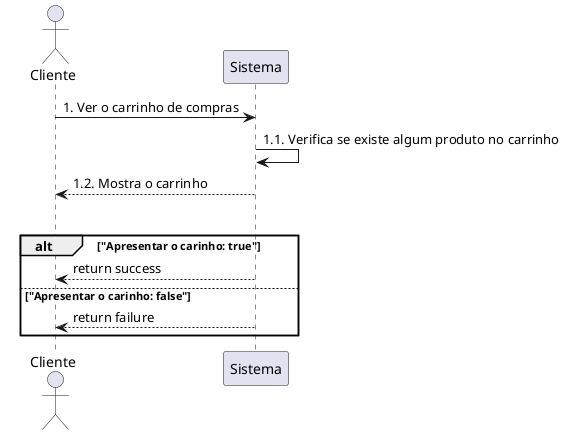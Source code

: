 @startuml
actor Cliente as c
participant "Sistema" as s

c -> s: 1. Ver o carrinho de compras
s -> s: 1.1. Verifica se existe algum produto no carrinho
s --> c: 1.2. Mostra o carrinho
alt
  alt "Apresentar o carinho: true"
    s --> c: return success
  else "Apresentar o carinho: false"
    s --> c: return failure
end
@enduml